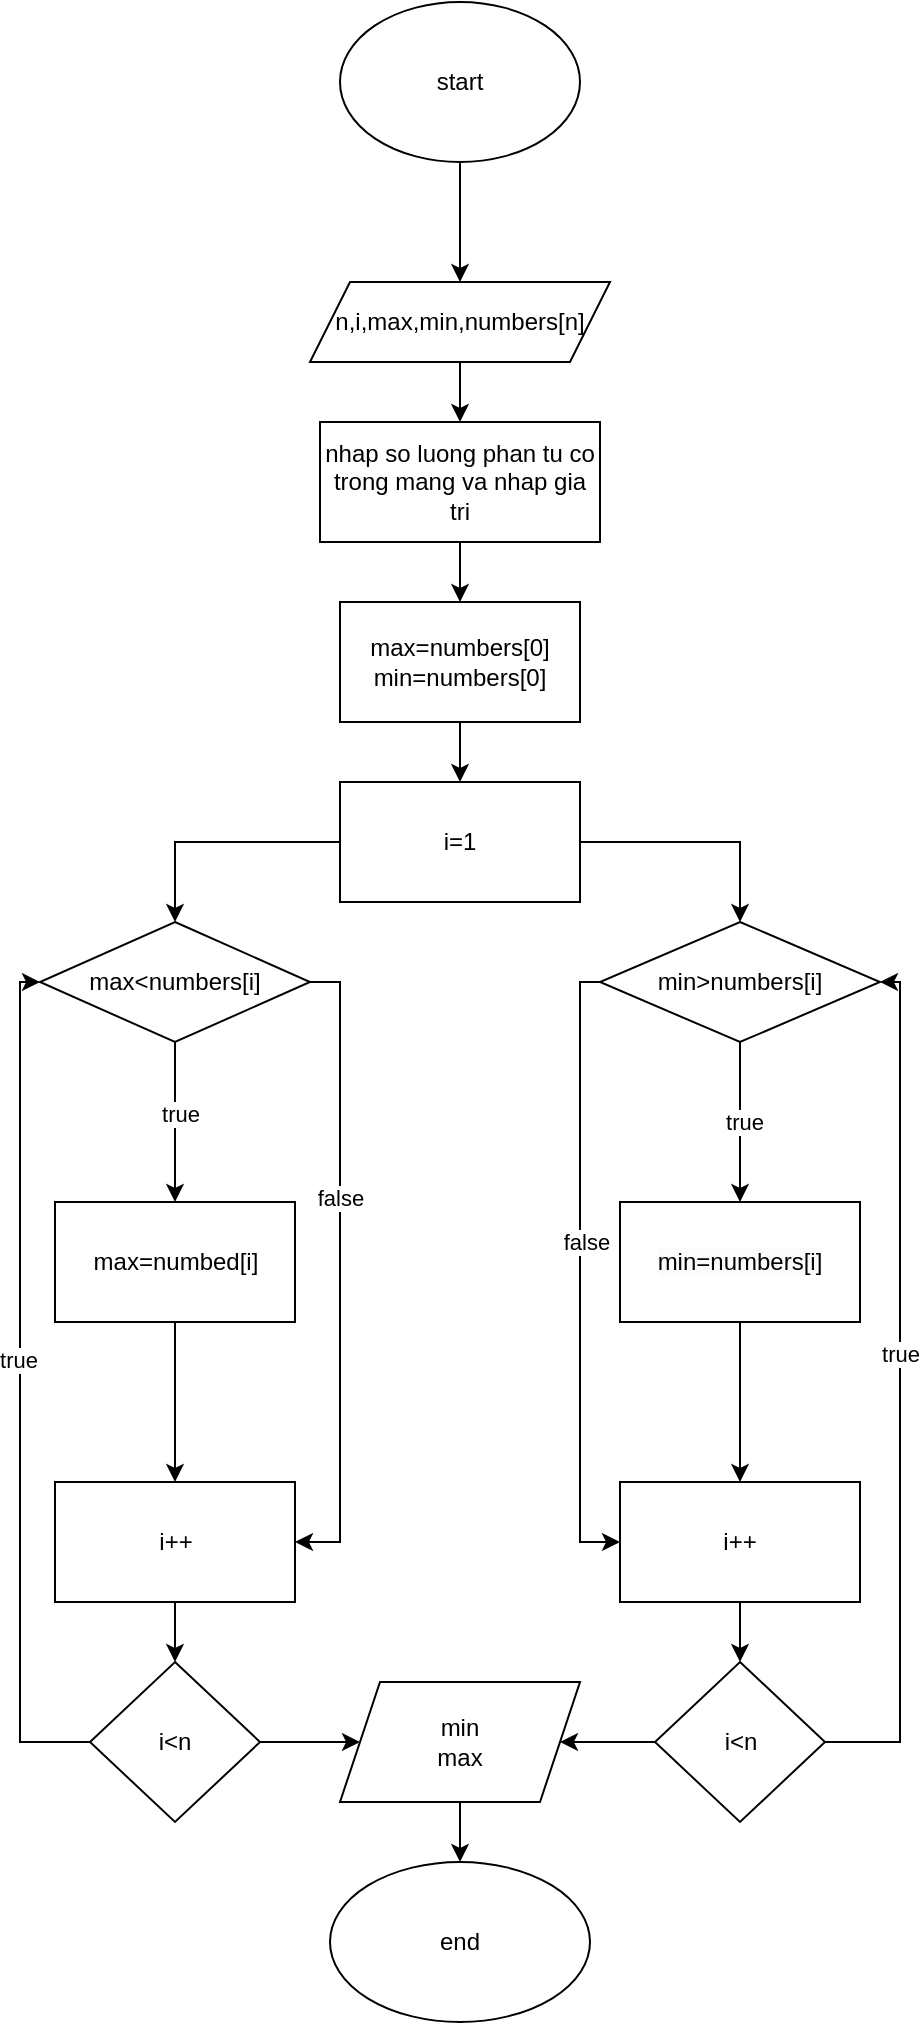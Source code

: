 <mxfile version="22.0.3" type="device" pages="5">
  <diagram name="Page-1" id="QBls4nuXTcroGN4LdgdU">
    <mxGraphModel dx="1036" dy="614" grid="1" gridSize="10" guides="1" tooltips="1" connect="1" arrows="1" fold="1" page="1" pageScale="1" pageWidth="850" pageHeight="1100" math="0" shadow="0">
      <root>
        <mxCell id="0" />
        <mxCell id="1" parent="0" />
        <mxCell id="VYTvKjLpvc9mexRWE3Gn-3" value="" style="edgeStyle=orthogonalEdgeStyle;rounded=0;orthogonalLoop=1;jettySize=auto;html=1;" parent="1" source="VYTvKjLpvc9mexRWE3Gn-1" target="VYTvKjLpvc9mexRWE3Gn-2" edge="1">
          <mxGeometry relative="1" as="geometry" />
        </mxCell>
        <mxCell id="VYTvKjLpvc9mexRWE3Gn-1" value="start" style="ellipse;whiteSpace=wrap;html=1;" parent="1" vertex="1">
          <mxGeometry x="370" y="70" width="120" height="80" as="geometry" />
        </mxCell>
        <mxCell id="VYTvKjLpvc9mexRWE3Gn-5" value="" style="edgeStyle=orthogonalEdgeStyle;rounded=0;orthogonalLoop=1;jettySize=auto;html=1;" parent="1" source="VYTvKjLpvc9mexRWE3Gn-2" target="VYTvKjLpvc9mexRWE3Gn-4" edge="1">
          <mxGeometry relative="1" as="geometry" />
        </mxCell>
        <mxCell id="VYTvKjLpvc9mexRWE3Gn-2" value="n,i,max,min,numbers[n]" style="shape=parallelogram;perimeter=parallelogramPerimeter;whiteSpace=wrap;html=1;fixedSize=1;" parent="1" vertex="1">
          <mxGeometry x="355" y="210" width="150" height="40" as="geometry" />
        </mxCell>
        <mxCell id="VYTvKjLpvc9mexRWE3Gn-7" value="" style="edgeStyle=orthogonalEdgeStyle;rounded=0;orthogonalLoop=1;jettySize=auto;html=1;" parent="1" source="VYTvKjLpvc9mexRWE3Gn-4" target="VYTvKjLpvc9mexRWE3Gn-6" edge="1">
          <mxGeometry relative="1" as="geometry" />
        </mxCell>
        <mxCell id="VYTvKjLpvc9mexRWE3Gn-4" value="nhap so luong phan tu co trong mang va nhap gia tri" style="whiteSpace=wrap;html=1;" parent="1" vertex="1">
          <mxGeometry x="360" y="280" width="140" height="60" as="geometry" />
        </mxCell>
        <mxCell id="VYTvKjLpvc9mexRWE3Gn-13" value="" style="edgeStyle=orthogonalEdgeStyle;rounded=0;orthogonalLoop=1;jettySize=auto;html=1;" parent="1" source="VYTvKjLpvc9mexRWE3Gn-6" target="VYTvKjLpvc9mexRWE3Gn-12" edge="1">
          <mxGeometry relative="1" as="geometry" />
        </mxCell>
        <mxCell id="VYTvKjLpvc9mexRWE3Gn-6" value="max=numbers[0]&lt;br&gt;min=numbers[0]" style="whiteSpace=wrap;html=1;" parent="1" vertex="1">
          <mxGeometry x="370" y="370" width="120" height="60" as="geometry" />
        </mxCell>
        <mxCell id="VYTvKjLpvc9mexRWE3Gn-15" value="" style="edgeStyle=orthogonalEdgeStyle;rounded=0;orthogonalLoop=1;jettySize=auto;html=1;" parent="1" source="VYTvKjLpvc9mexRWE3Gn-12" target="VYTvKjLpvc9mexRWE3Gn-14" edge="1">
          <mxGeometry relative="1" as="geometry" />
        </mxCell>
        <mxCell id="VYTvKjLpvc9mexRWE3Gn-17" value="" style="edgeStyle=orthogonalEdgeStyle;rounded=0;orthogonalLoop=1;jettySize=auto;html=1;" parent="1" source="VYTvKjLpvc9mexRWE3Gn-12" target="VYTvKjLpvc9mexRWE3Gn-16" edge="1">
          <mxGeometry relative="1" as="geometry" />
        </mxCell>
        <mxCell id="VYTvKjLpvc9mexRWE3Gn-12" value="i=1" style="whiteSpace=wrap;html=1;" parent="1" vertex="1">
          <mxGeometry x="370" y="460" width="120" height="60" as="geometry" />
        </mxCell>
        <mxCell id="VYTvKjLpvc9mexRWE3Gn-20" value="" style="edgeStyle=orthogonalEdgeStyle;rounded=0;orthogonalLoop=1;jettySize=auto;html=1;" parent="1" source="VYTvKjLpvc9mexRWE3Gn-14" target="VYTvKjLpvc9mexRWE3Gn-19" edge="1">
          <mxGeometry relative="1" as="geometry" />
        </mxCell>
        <mxCell id="VYTvKjLpvc9mexRWE3Gn-21" value="true" style="edgeLabel;html=1;align=center;verticalAlign=middle;resizable=0;points=[];" parent="VYTvKjLpvc9mexRWE3Gn-20" vertex="1" connectable="0">
          <mxGeometry x="-0.095" y="2" relative="1" as="geometry">
            <mxPoint as="offset" />
          </mxGeometry>
        </mxCell>
        <mxCell id="VYTvKjLpvc9mexRWE3Gn-39" style="edgeStyle=orthogonalEdgeStyle;rounded=0;orthogonalLoop=1;jettySize=auto;html=1;exitX=1;exitY=0.5;exitDx=0;exitDy=0;" parent="1" source="VYTvKjLpvc9mexRWE3Gn-14" target="VYTvKjLpvc9mexRWE3Gn-27" edge="1">
          <mxGeometry relative="1" as="geometry">
            <Array as="points">
              <mxPoint x="370" y="560" />
              <mxPoint x="370" y="840" />
            </Array>
          </mxGeometry>
        </mxCell>
        <mxCell id="VYTvKjLpvc9mexRWE3Gn-40" value="false" style="edgeLabel;html=1;align=center;verticalAlign=middle;resizable=0;points=[];" parent="VYTvKjLpvc9mexRWE3Gn-39" vertex="1" connectable="0">
          <mxGeometry x="-0.227" relative="1" as="geometry">
            <mxPoint as="offset" />
          </mxGeometry>
        </mxCell>
        <mxCell id="VYTvKjLpvc9mexRWE3Gn-14" value="max&amp;lt;numbers[i]" style="rhombus;whiteSpace=wrap;html=1;" parent="1" vertex="1">
          <mxGeometry x="220" y="530" width="135" height="60" as="geometry" />
        </mxCell>
        <mxCell id="VYTvKjLpvc9mexRWE3Gn-23" value="" style="edgeStyle=orthogonalEdgeStyle;rounded=0;orthogonalLoop=1;jettySize=auto;html=1;" parent="1" source="VYTvKjLpvc9mexRWE3Gn-16" target="VYTvKjLpvc9mexRWE3Gn-22" edge="1">
          <mxGeometry relative="1" as="geometry" />
        </mxCell>
        <mxCell id="VYTvKjLpvc9mexRWE3Gn-24" value="true" style="edgeLabel;html=1;align=center;verticalAlign=middle;resizable=0;points=[];" parent="VYTvKjLpvc9mexRWE3Gn-23" vertex="1" connectable="0">
          <mxGeometry x="0.005" y="2" relative="1" as="geometry">
            <mxPoint as="offset" />
          </mxGeometry>
        </mxCell>
        <mxCell id="VYTvKjLpvc9mexRWE3Gn-41" style="edgeStyle=orthogonalEdgeStyle;rounded=0;orthogonalLoop=1;jettySize=auto;html=1;exitX=0;exitY=0.5;exitDx=0;exitDy=0;" parent="1" source="VYTvKjLpvc9mexRWE3Gn-16" target="VYTvKjLpvc9mexRWE3Gn-25" edge="1">
          <mxGeometry relative="1" as="geometry">
            <Array as="points">
              <mxPoint x="490" y="560" />
              <mxPoint x="490" y="840" />
            </Array>
          </mxGeometry>
        </mxCell>
        <mxCell id="VYTvKjLpvc9mexRWE3Gn-42" value="false" style="edgeLabel;html=1;align=center;verticalAlign=middle;resizable=0;points=[];" parent="VYTvKjLpvc9mexRWE3Gn-41" vertex="1" connectable="0">
          <mxGeometry x="-0.098" y="3" relative="1" as="geometry">
            <mxPoint as="offset" />
          </mxGeometry>
        </mxCell>
        <mxCell id="VYTvKjLpvc9mexRWE3Gn-16" value="min&amp;gt;numbers[i]" style="rhombus;whiteSpace=wrap;html=1;" parent="1" vertex="1">
          <mxGeometry x="500" y="530" width="140" height="60" as="geometry" />
        </mxCell>
        <mxCell id="VYTvKjLpvc9mexRWE3Gn-28" value="" style="edgeStyle=orthogonalEdgeStyle;rounded=0;orthogonalLoop=1;jettySize=auto;html=1;" parent="1" source="VYTvKjLpvc9mexRWE3Gn-19" target="VYTvKjLpvc9mexRWE3Gn-27" edge="1">
          <mxGeometry relative="1" as="geometry" />
        </mxCell>
        <mxCell id="VYTvKjLpvc9mexRWE3Gn-19" value="max=numbed[i]" style="whiteSpace=wrap;html=1;" parent="1" vertex="1">
          <mxGeometry x="227.5" y="670" width="120" height="60" as="geometry" />
        </mxCell>
        <mxCell id="VYTvKjLpvc9mexRWE3Gn-26" value="" style="edgeStyle=orthogonalEdgeStyle;rounded=0;orthogonalLoop=1;jettySize=auto;html=1;" parent="1" source="VYTvKjLpvc9mexRWE3Gn-22" target="VYTvKjLpvc9mexRWE3Gn-25" edge="1">
          <mxGeometry relative="1" as="geometry" />
        </mxCell>
        <mxCell id="VYTvKjLpvc9mexRWE3Gn-22" value="&lt;span style=&quot;color: rgb(0, 0, 0); font-family: Helvetica; font-size: 12px; font-style: normal; font-variant-ligatures: normal; font-variant-caps: normal; font-weight: 400; letter-spacing: normal; orphans: 2; text-align: center; text-indent: 0px; text-transform: none; widows: 2; word-spacing: 0px; -webkit-text-stroke-width: 0px; background-color: rgb(251, 251, 251); text-decoration-thickness: initial; text-decoration-style: initial; text-decoration-color: initial; float: none; display: inline !important;&quot;&gt;min=numbers[i]&lt;/span&gt;" style="whiteSpace=wrap;html=1;" parent="1" vertex="1">
          <mxGeometry x="510" y="670" width="120" height="60" as="geometry" />
        </mxCell>
        <mxCell id="VYTvKjLpvc9mexRWE3Gn-35" style="edgeStyle=orthogonalEdgeStyle;rounded=0;orthogonalLoop=1;jettySize=auto;html=1;exitX=0.5;exitY=1;exitDx=0;exitDy=0;" parent="1" source="VYTvKjLpvc9mexRWE3Gn-25" target="VYTvKjLpvc9mexRWE3Gn-34" edge="1">
          <mxGeometry relative="1" as="geometry" />
        </mxCell>
        <mxCell id="VYTvKjLpvc9mexRWE3Gn-25" value="i++" style="whiteSpace=wrap;html=1;" parent="1" vertex="1">
          <mxGeometry x="510" y="810" width="120" height="60" as="geometry" />
        </mxCell>
        <mxCell id="VYTvKjLpvc9mexRWE3Gn-36" style="edgeStyle=orthogonalEdgeStyle;rounded=0;orthogonalLoop=1;jettySize=auto;html=1;exitX=0.5;exitY=1;exitDx=0;exitDy=0;" parent="1" source="VYTvKjLpvc9mexRWE3Gn-27" target="VYTvKjLpvc9mexRWE3Gn-30" edge="1">
          <mxGeometry relative="1" as="geometry" />
        </mxCell>
        <mxCell id="VYTvKjLpvc9mexRWE3Gn-27" value="i++" style="whiteSpace=wrap;html=1;" parent="1" vertex="1">
          <mxGeometry x="227.5" y="810" width="120" height="60" as="geometry" />
        </mxCell>
        <mxCell id="VYTvKjLpvc9mexRWE3Gn-37" style="edgeStyle=orthogonalEdgeStyle;rounded=0;orthogonalLoop=1;jettySize=auto;html=1;exitX=0;exitY=0.5;exitDx=0;exitDy=0;" parent="1" source="VYTvKjLpvc9mexRWE3Gn-30" target="VYTvKjLpvc9mexRWE3Gn-14" edge="1">
          <mxGeometry relative="1" as="geometry">
            <Array as="points">
              <mxPoint x="210" y="940" />
              <mxPoint x="210" y="560" />
            </Array>
          </mxGeometry>
        </mxCell>
        <mxCell id="VYTvKjLpvc9mexRWE3Gn-44" value="true" style="edgeLabel;html=1;align=center;verticalAlign=middle;resizable=0;points=[];" parent="VYTvKjLpvc9mexRWE3Gn-37" vertex="1" connectable="0">
          <mxGeometry x="0.067" y="1" relative="1" as="geometry">
            <mxPoint as="offset" />
          </mxGeometry>
        </mxCell>
        <mxCell id="VYTvKjLpvc9mexRWE3Gn-47" style="edgeStyle=orthogonalEdgeStyle;rounded=0;orthogonalLoop=1;jettySize=auto;html=1;exitX=1;exitY=0.5;exitDx=0;exitDy=0;" parent="1" source="VYTvKjLpvc9mexRWE3Gn-30" target="VYTvKjLpvc9mexRWE3Gn-45" edge="1">
          <mxGeometry relative="1" as="geometry" />
        </mxCell>
        <mxCell id="VYTvKjLpvc9mexRWE3Gn-30" value="i&amp;lt;n" style="rhombus;whiteSpace=wrap;html=1;" parent="1" vertex="1">
          <mxGeometry x="245" y="900" width="85" height="80" as="geometry" />
        </mxCell>
        <mxCell id="VYTvKjLpvc9mexRWE3Gn-38" style="edgeStyle=orthogonalEdgeStyle;rounded=0;orthogonalLoop=1;jettySize=auto;html=1;exitX=1;exitY=0.5;exitDx=0;exitDy=0;" parent="1" source="VYTvKjLpvc9mexRWE3Gn-34" target="VYTvKjLpvc9mexRWE3Gn-16" edge="1">
          <mxGeometry relative="1" as="geometry">
            <Array as="points">
              <mxPoint x="650" y="940" />
              <mxPoint x="650" y="560" />
            </Array>
          </mxGeometry>
        </mxCell>
        <mxCell id="VYTvKjLpvc9mexRWE3Gn-43" value="true" style="edgeLabel;html=1;align=center;verticalAlign=middle;resizable=0;points=[];" parent="VYTvKjLpvc9mexRWE3Gn-38" vertex="1" connectable="0">
          <mxGeometry x="0.082" relative="1" as="geometry">
            <mxPoint as="offset" />
          </mxGeometry>
        </mxCell>
        <mxCell id="VYTvKjLpvc9mexRWE3Gn-46" style="edgeStyle=orthogonalEdgeStyle;rounded=0;orthogonalLoop=1;jettySize=auto;html=1;exitX=0;exitY=0.5;exitDx=0;exitDy=0;" parent="1" source="VYTvKjLpvc9mexRWE3Gn-34" target="VYTvKjLpvc9mexRWE3Gn-45" edge="1">
          <mxGeometry relative="1" as="geometry" />
        </mxCell>
        <mxCell id="VYTvKjLpvc9mexRWE3Gn-34" value="i&amp;lt;n" style="rhombus;whiteSpace=wrap;html=1;" parent="1" vertex="1">
          <mxGeometry x="527.5" y="900" width="85" height="80" as="geometry" />
        </mxCell>
        <mxCell id="VYTvKjLpvc9mexRWE3Gn-49" value="" style="edgeStyle=orthogonalEdgeStyle;rounded=0;orthogonalLoop=1;jettySize=auto;html=1;" parent="1" source="VYTvKjLpvc9mexRWE3Gn-45" target="VYTvKjLpvc9mexRWE3Gn-48" edge="1">
          <mxGeometry relative="1" as="geometry" />
        </mxCell>
        <mxCell id="VYTvKjLpvc9mexRWE3Gn-45" value="min&lt;br&gt;max" style="shape=parallelogram;perimeter=parallelogramPerimeter;whiteSpace=wrap;html=1;fixedSize=1;" parent="1" vertex="1">
          <mxGeometry x="370" y="910" width="120" height="60" as="geometry" />
        </mxCell>
        <mxCell id="VYTvKjLpvc9mexRWE3Gn-48" value="end" style="ellipse;whiteSpace=wrap;html=1;" parent="1" vertex="1">
          <mxGeometry x="365" y="1000" width="130" height="80" as="geometry" />
        </mxCell>
      </root>
    </mxGraphModel>
  </diagram>
  <diagram id="Wi-GEvJYqSvn6JXf-_tQ" name="Page-2">
    <mxGraphModel dx="1050" dy="629" grid="1" gridSize="10" guides="1" tooltips="1" connect="1" arrows="1" fold="1" page="1" pageScale="1" pageWidth="850" pageHeight="1100" math="0" shadow="0">
      <root>
        <mxCell id="0" />
        <mxCell id="1" parent="0" />
        <mxCell id="eD_aYgl7-XiFJ6xaqeSo-3" value="" style="edgeStyle=orthogonalEdgeStyle;rounded=0;orthogonalLoop=1;jettySize=auto;html=1;" edge="1" parent="1" source="eD_aYgl7-XiFJ6xaqeSo-1" target="eD_aYgl7-XiFJ6xaqeSo-2">
          <mxGeometry relative="1" as="geometry" />
        </mxCell>
        <mxCell id="eD_aYgl7-XiFJ6xaqeSo-1" value="start" style="ellipse;whiteSpace=wrap;html=1;" vertex="1" parent="1">
          <mxGeometry x="365" y="20" width="120" height="60" as="geometry" />
        </mxCell>
        <mxCell id="eD_aYgl7-XiFJ6xaqeSo-5" value="" style="edgeStyle=orthogonalEdgeStyle;rounded=0;orthogonalLoop=1;jettySize=auto;html=1;" edge="1" parent="1" source="eD_aYgl7-XiFJ6xaqeSo-2" target="eD_aYgl7-XiFJ6xaqeSo-4">
          <mxGeometry relative="1" as="geometry" />
        </mxCell>
        <mxCell id="eD_aYgl7-XiFJ6xaqeSo-2" value="n,m,i,j,sum=0" style="shape=parallelogram;perimeter=parallelogramPerimeter;whiteSpace=wrap;html=1;fixedSize=1;" vertex="1" parent="1">
          <mxGeometry x="365" y="120" width="120" height="60" as="geometry" />
        </mxCell>
        <mxCell id="eD_aYgl7-XiFJ6xaqeSo-7" value="" style="edgeStyle=orthogonalEdgeStyle;rounded=0;orthogonalLoop=1;jettySize=auto;html=1;" edge="1" parent="1" source="eD_aYgl7-XiFJ6xaqeSo-4" target="eD_aYgl7-XiFJ6xaqeSo-6">
          <mxGeometry relative="1" as="geometry" />
        </mxCell>
        <mxCell id="eD_aYgl7-XiFJ6xaqeSo-4" value="nhap so hang so cot&lt;br&gt;va gia tri cac phan tu cua mang" style="whiteSpace=wrap;html=1;" vertex="1" parent="1">
          <mxGeometry x="365" y="220" width="120" height="60" as="geometry" />
        </mxCell>
        <mxCell id="eD_aYgl7-XiFJ6xaqeSo-9" value="" style="edgeStyle=orthogonalEdgeStyle;rounded=0;orthogonalLoop=1;jettySize=auto;html=1;" edge="1" parent="1" source="eD_aYgl7-XiFJ6xaqeSo-6" target="eD_aYgl7-XiFJ6xaqeSo-8">
          <mxGeometry relative="1" as="geometry" />
        </mxCell>
        <mxCell id="eD_aYgl7-XiFJ6xaqeSo-6" value="i=0&lt;br&gt;j=0" style="whiteSpace=wrap;html=1;" vertex="1" parent="1">
          <mxGeometry x="365" y="320" width="120" height="60" as="geometry" />
        </mxCell>
        <mxCell id="eD_aYgl7-XiFJ6xaqeSo-11" value="" style="edgeStyle=orthogonalEdgeStyle;rounded=0;orthogonalLoop=1;jettySize=auto;html=1;" edge="1" parent="1" source="eD_aYgl7-XiFJ6xaqeSo-8" target="eD_aYgl7-XiFJ6xaqeSo-10">
          <mxGeometry relative="1" as="geometry" />
        </mxCell>
        <mxCell id="eD_aYgl7-XiFJ6xaqeSo-21" style="edgeStyle=orthogonalEdgeStyle;rounded=0;orthogonalLoop=1;jettySize=auto;html=1;exitX=1;exitY=0.5;exitDx=0;exitDy=0;" edge="1" parent="1" source="eD_aYgl7-XiFJ6xaqeSo-8" target="eD_aYgl7-XiFJ6xaqeSo-16">
          <mxGeometry relative="1" as="geometry">
            <Array as="points">
              <mxPoint x="500" y="435" />
              <mxPoint x="500" y="700" />
            </Array>
          </mxGeometry>
        </mxCell>
        <mxCell id="eD_aYgl7-XiFJ6xaqeSo-22" value="false" style="edgeLabel;html=1;align=center;verticalAlign=middle;resizable=0;points=[];" vertex="1" connectable="0" parent="eD_aYgl7-XiFJ6xaqeSo-21">
          <mxGeometry x="-0.038" relative="1" as="geometry">
            <mxPoint as="offset" />
          </mxGeometry>
        </mxCell>
        <mxCell id="eD_aYgl7-XiFJ6xaqeSo-8" value="numbers[i][j]%2==0" style="rhombus;whiteSpace=wrap;html=1;" vertex="1" parent="1">
          <mxGeometry x="358" y="410" width="135" height="50" as="geometry" />
        </mxCell>
        <mxCell id="eD_aYgl7-XiFJ6xaqeSo-13" value="" style="edgeStyle=orthogonalEdgeStyle;rounded=0;orthogonalLoop=1;jettySize=auto;html=1;" edge="1" parent="1" source="eD_aYgl7-XiFJ6xaqeSo-10" target="eD_aYgl7-XiFJ6xaqeSo-12">
          <mxGeometry relative="1" as="geometry" />
        </mxCell>
        <mxCell id="eD_aYgl7-XiFJ6xaqeSo-10" value="in ra man hinh numbers[i][j]" style="whiteSpace=wrap;html=1;" vertex="1" parent="1">
          <mxGeometry x="365.5" y="490" width="120" height="60" as="geometry" />
        </mxCell>
        <mxCell id="eD_aYgl7-XiFJ6xaqeSo-17" style="edgeStyle=orthogonalEdgeStyle;rounded=0;orthogonalLoop=1;jettySize=auto;html=1;exitX=0.5;exitY=1;exitDx=0;exitDy=0;" edge="1" parent="1" source="eD_aYgl7-XiFJ6xaqeSo-12" target="eD_aYgl7-XiFJ6xaqeSo-16">
          <mxGeometry relative="1" as="geometry" />
        </mxCell>
        <mxCell id="eD_aYgl7-XiFJ6xaqeSo-12" value="sum+=numbers[i][j]" style="whiteSpace=wrap;html=1;" vertex="1" parent="1">
          <mxGeometry x="365" y="580" width="120" height="60" as="geometry" />
        </mxCell>
        <mxCell id="eD_aYgl7-XiFJ6xaqeSo-19" style="edgeStyle=orthogonalEdgeStyle;rounded=0;orthogonalLoop=1;jettySize=auto;html=1;exitX=0;exitY=0.5;exitDx=0;exitDy=0;" edge="1" parent="1" source="eD_aYgl7-XiFJ6xaqeSo-14" target="eD_aYgl7-XiFJ6xaqeSo-8">
          <mxGeometry relative="1" as="geometry">
            <Array as="points">
              <mxPoint x="350" y="780" />
              <mxPoint x="350" y="435" />
            </Array>
          </mxGeometry>
        </mxCell>
        <mxCell id="eD_aYgl7-XiFJ6xaqeSo-20" value="true" style="edgeLabel;html=1;align=center;verticalAlign=middle;resizable=0;points=[];" vertex="1" connectable="0" parent="eD_aYgl7-XiFJ6xaqeSo-19">
          <mxGeometry x="0.188" y="4" relative="1" as="geometry">
            <mxPoint as="offset" />
          </mxGeometry>
        </mxCell>
        <mxCell id="eD_aYgl7-XiFJ6xaqeSo-24" value="" style="edgeStyle=orthogonalEdgeStyle;rounded=0;orthogonalLoop=1;jettySize=auto;html=1;" edge="1" parent="1" source="eD_aYgl7-XiFJ6xaqeSo-14" target="eD_aYgl7-XiFJ6xaqeSo-23">
          <mxGeometry relative="1" as="geometry" />
        </mxCell>
        <mxCell id="eD_aYgl7-XiFJ6xaqeSo-25" value="false" style="edgeLabel;html=1;align=center;verticalAlign=middle;resizable=0;points=[];" vertex="1" connectable="0" parent="eD_aYgl7-XiFJ6xaqeSo-24">
          <mxGeometry x="-0.02" relative="1" as="geometry">
            <mxPoint as="offset" />
          </mxGeometry>
        </mxCell>
        <mxCell id="eD_aYgl7-XiFJ6xaqeSo-14" value="j&amp;lt;m" style="rhombus;whiteSpace=wrap;html=1;" vertex="1" parent="1">
          <mxGeometry x="385" y="750" width="80" height="60" as="geometry" />
        </mxCell>
        <mxCell id="eD_aYgl7-XiFJ6xaqeSo-18" style="edgeStyle=orthogonalEdgeStyle;rounded=0;orthogonalLoop=1;jettySize=auto;html=1;exitX=0.5;exitY=1;exitDx=0;exitDy=0;" edge="1" parent="1" source="eD_aYgl7-XiFJ6xaqeSo-16" target="eD_aYgl7-XiFJ6xaqeSo-14">
          <mxGeometry relative="1" as="geometry" />
        </mxCell>
        <mxCell id="eD_aYgl7-XiFJ6xaqeSo-16" value="j++" style="rounded=0;whiteSpace=wrap;html=1;" vertex="1" parent="1">
          <mxGeometry x="365" y="670" width="120" height="60" as="geometry" />
        </mxCell>
        <mxCell id="eD_aYgl7-XiFJ6xaqeSo-27" value="" style="edgeStyle=orthogonalEdgeStyle;rounded=0;orthogonalLoop=1;jettySize=auto;html=1;" edge="1" parent="1" source="eD_aYgl7-XiFJ6xaqeSo-23" target="eD_aYgl7-XiFJ6xaqeSo-26">
          <mxGeometry relative="1" as="geometry" />
        </mxCell>
        <mxCell id="eD_aYgl7-XiFJ6xaqeSo-23" value="i++&lt;br&gt;j=0" style="whiteSpace=wrap;html=1;" vertex="1" parent="1">
          <mxGeometry x="365" y="850" width="120" height="60" as="geometry" />
        </mxCell>
        <mxCell id="eD_aYgl7-XiFJ6xaqeSo-28" style="edgeStyle=orthogonalEdgeStyle;rounded=0;orthogonalLoop=1;jettySize=auto;html=1;exitX=0;exitY=0.5;exitDx=0;exitDy=0;" edge="1" parent="1" source="eD_aYgl7-XiFJ6xaqeSo-26" target="eD_aYgl7-XiFJ6xaqeSo-8">
          <mxGeometry relative="1" as="geometry">
            <Array as="points">
              <mxPoint x="320" y="980" />
              <mxPoint x="320" y="435" />
            </Array>
          </mxGeometry>
        </mxCell>
        <mxCell id="eD_aYgl7-XiFJ6xaqeSo-29" value="true" style="edgeLabel;html=1;align=center;verticalAlign=middle;resizable=0;points=[];" vertex="1" connectable="0" parent="eD_aYgl7-XiFJ6xaqeSo-28">
          <mxGeometry x="0.004" y="1" relative="1" as="geometry">
            <mxPoint as="offset" />
          </mxGeometry>
        </mxCell>
        <mxCell id="eD_aYgl7-XiFJ6xaqeSo-31" value="" style="edgeStyle=orthogonalEdgeStyle;rounded=0;orthogonalLoop=1;jettySize=auto;html=1;" edge="1" parent="1" source="eD_aYgl7-XiFJ6xaqeSo-26" target="eD_aYgl7-XiFJ6xaqeSo-33">
          <mxGeometry relative="1" as="geometry">
            <mxPoint x="525" y="980" as="targetPoint" />
          </mxGeometry>
        </mxCell>
        <mxCell id="eD_aYgl7-XiFJ6xaqeSo-32" value="false" style="edgeLabel;html=1;align=center;verticalAlign=middle;resizable=0;points=[];" vertex="1" connectable="0" parent="eD_aYgl7-XiFJ6xaqeSo-31">
          <mxGeometry x="-0.353" relative="1" as="geometry">
            <mxPoint as="offset" />
          </mxGeometry>
        </mxCell>
        <mxCell id="eD_aYgl7-XiFJ6xaqeSo-26" value="i&amp;lt;n" style="rhombus;whiteSpace=wrap;html=1;" vertex="1" parent="1">
          <mxGeometry x="385" y="950" width="80" height="60" as="geometry" />
        </mxCell>
        <mxCell id="eD_aYgl7-XiFJ6xaqeSo-35" value="" style="edgeStyle=orthogonalEdgeStyle;rounded=0;orthogonalLoop=1;jettySize=auto;html=1;" edge="1" parent="1" source="eD_aYgl7-XiFJ6xaqeSo-33" target="eD_aYgl7-XiFJ6xaqeSo-34">
          <mxGeometry relative="1" as="geometry" />
        </mxCell>
        <mxCell id="eD_aYgl7-XiFJ6xaqeSo-33" value="sum" style="shape=parallelogram;perimeter=parallelogramPerimeter;whiteSpace=wrap;html=1;fixedSize=1;" vertex="1" parent="1">
          <mxGeometry x="540" y="950" width="120" height="60" as="geometry" />
        </mxCell>
        <mxCell id="eD_aYgl7-XiFJ6xaqeSo-34" value="end" style="ellipse;whiteSpace=wrap;html=1;" vertex="1" parent="1">
          <mxGeometry x="730" y="945" width="110" height="70" as="geometry" />
        </mxCell>
      </root>
    </mxGraphModel>
  </diagram>
  <diagram id="cVtmnc8hSsYGONe2sbIb" name="Page-3">
    <mxGraphModel dx="1050" dy="629" grid="1" gridSize="10" guides="1" tooltips="1" connect="1" arrows="1" fold="1" page="1" pageScale="1" pageWidth="850" pageHeight="1100" math="0" shadow="0">
      <root>
        <mxCell id="0" />
        <mxCell id="1" parent="0" />
        <mxCell id="x7Pt24q9g2Ui95YCJDhI-3" value="" style="edgeStyle=orthogonalEdgeStyle;rounded=0;orthogonalLoop=1;jettySize=auto;html=1;" edge="1" parent="1" source="x7Pt24q9g2Ui95YCJDhI-1" target="x7Pt24q9g2Ui95YCJDhI-2">
          <mxGeometry relative="1" as="geometry" />
        </mxCell>
        <mxCell id="x7Pt24q9g2Ui95YCJDhI-1" value="end" style="ellipse;whiteSpace=wrap;html=1;" vertex="1" parent="1">
          <mxGeometry x="365" y="40" width="120" height="60" as="geometry" />
        </mxCell>
        <mxCell id="x7Pt24q9g2Ui95YCJDhI-5" value="" style="edgeStyle=orthogonalEdgeStyle;rounded=0;orthogonalLoop=1;jettySize=auto;html=1;" edge="1" parent="1" source="x7Pt24q9g2Ui95YCJDhI-2" target="x7Pt24q9g2Ui95YCJDhI-4">
          <mxGeometry relative="1" as="geometry" />
        </mxCell>
        <mxCell id="x7Pt24q9g2Ui95YCJDhI-2" value="findNumber,n,i,sum=0&lt;br&gt;numbers[n]" style="shape=parallelogram;perimeter=parallelogramPerimeter;whiteSpace=wrap;html=1;fixedSize=1;" vertex="1" parent="1">
          <mxGeometry x="353" y="130" width="145" height="60" as="geometry" />
        </mxCell>
        <mxCell id="x7Pt24q9g2Ui95YCJDhI-7" value="" style="edgeStyle=orthogonalEdgeStyle;rounded=0;orthogonalLoop=1;jettySize=auto;html=1;" edge="1" parent="1" source="x7Pt24q9g2Ui95YCJDhI-4" target="x7Pt24q9g2Ui95YCJDhI-6">
          <mxGeometry relative="1" as="geometry" />
        </mxCell>
        <mxCell id="x7Pt24q9g2Ui95YCJDhI-4" value="nhap so luong phan tu co trong mang&lt;br&gt;va gia tri cac phan tu" style="whiteSpace=wrap;html=1;" vertex="1" parent="1">
          <mxGeometry x="365" y="230" width="120" height="60" as="geometry" />
        </mxCell>
        <mxCell id="x7Pt24q9g2Ui95YCJDhI-9" value="" style="edgeStyle=orthogonalEdgeStyle;rounded=0;orthogonalLoop=1;jettySize=auto;html=1;" edge="1" parent="1" source="x7Pt24q9g2Ui95YCJDhI-6" target="x7Pt24q9g2Ui95YCJDhI-8">
          <mxGeometry relative="1" as="geometry" />
        </mxCell>
        <mxCell id="x7Pt24q9g2Ui95YCJDhI-6" value="nhap vao so can tim&lt;br&gt;findNumber=..." style="whiteSpace=wrap;html=1;" vertex="1" parent="1">
          <mxGeometry x="365" y="330" width="120" height="60" as="geometry" />
        </mxCell>
        <mxCell id="x7Pt24q9g2Ui95YCJDhI-11" value="" style="edgeStyle=orthogonalEdgeStyle;rounded=0;orthogonalLoop=1;jettySize=auto;html=1;" edge="1" parent="1" source="x7Pt24q9g2Ui95YCJDhI-8" target="x7Pt24q9g2Ui95YCJDhI-10">
          <mxGeometry relative="1" as="geometry" />
        </mxCell>
        <mxCell id="x7Pt24q9g2Ui95YCJDhI-8" value="i=0" style="whiteSpace=wrap;html=1;" vertex="1" parent="1">
          <mxGeometry x="365.5" y="420" width="120" height="60" as="geometry" />
        </mxCell>
        <mxCell id="x7Pt24q9g2Ui95YCJDhI-13" value="" style="edgeStyle=orthogonalEdgeStyle;rounded=0;orthogonalLoop=1;jettySize=auto;html=1;" edge="1" parent="1" source="x7Pt24q9g2Ui95YCJDhI-10" target="x7Pt24q9g2Ui95YCJDhI-12">
          <mxGeometry relative="1" as="geometry" />
        </mxCell>
        <mxCell id="x7Pt24q9g2Ui95YCJDhI-23" value="true" style="edgeLabel;html=1;align=center;verticalAlign=middle;resizable=0;points=[];" vertex="1" connectable="0" parent="x7Pt24q9g2Ui95YCJDhI-13">
          <mxGeometry x="-0.536" y="1" relative="1" as="geometry">
            <mxPoint as="offset" />
          </mxGeometry>
        </mxCell>
        <mxCell id="x7Pt24q9g2Ui95YCJDhI-21" style="edgeStyle=orthogonalEdgeStyle;rounded=0;orthogonalLoop=1;jettySize=auto;html=1;exitX=1;exitY=0.5;exitDx=0;exitDy=0;" edge="1" parent="1" source="x7Pt24q9g2Ui95YCJDhI-10" target="x7Pt24q9g2Ui95YCJDhI-16">
          <mxGeometry relative="1" as="geometry">
            <Array as="points">
              <mxPoint x="526" y="540" />
              <mxPoint x="526" y="810" />
            </Array>
          </mxGeometry>
        </mxCell>
        <mxCell id="x7Pt24q9g2Ui95YCJDhI-24" value="false" style="edgeLabel;html=1;align=center;verticalAlign=middle;resizable=0;points=[];" vertex="1" connectable="0" parent="x7Pt24q9g2Ui95YCJDhI-21">
          <mxGeometry x="-0.085" y="3" relative="1" as="geometry">
            <mxPoint as="offset" />
          </mxGeometry>
        </mxCell>
        <mxCell id="x7Pt24q9g2Ui95YCJDhI-10" value="numbers[i]==findNumber" style="rhombus;whiteSpace=wrap;html=1;" vertex="1" parent="1">
          <mxGeometry x="344.63" y="510" width="161.75" height="60" as="geometry" />
        </mxCell>
        <mxCell id="x7Pt24q9g2Ui95YCJDhI-15" value="" style="edgeStyle=orthogonalEdgeStyle;rounded=0;orthogonalLoop=1;jettySize=auto;html=1;" edge="1" parent="1" source="x7Pt24q9g2Ui95YCJDhI-12" target="x7Pt24q9g2Ui95YCJDhI-14">
          <mxGeometry relative="1" as="geometry" />
        </mxCell>
        <mxCell id="x7Pt24q9g2Ui95YCJDhI-12" value="in ra man hinh vi tri numbers[i]" style="whiteSpace=wrap;html=1;" vertex="1" parent="1">
          <mxGeometry x="365.505" y="600" width="120" height="60" as="geometry" />
        </mxCell>
        <mxCell id="x7Pt24q9g2Ui95YCJDhI-17" value="" style="edgeStyle=orthogonalEdgeStyle;rounded=0;orthogonalLoop=1;jettySize=auto;html=1;" edge="1" parent="1" source="x7Pt24q9g2Ui95YCJDhI-14" target="x7Pt24q9g2Ui95YCJDhI-16">
          <mxGeometry relative="1" as="geometry" />
        </mxCell>
        <mxCell id="x7Pt24q9g2Ui95YCJDhI-14" value="sum +=numberd[i]" style="whiteSpace=wrap;html=1;" vertex="1" parent="1">
          <mxGeometry x="365.505" y="690" width="120" height="60" as="geometry" />
        </mxCell>
        <mxCell id="x7Pt24q9g2Ui95YCJDhI-19" value="" style="edgeStyle=orthogonalEdgeStyle;rounded=0;orthogonalLoop=1;jettySize=auto;html=1;" edge="1" parent="1" source="x7Pt24q9g2Ui95YCJDhI-16" target="x7Pt24q9g2Ui95YCJDhI-18">
          <mxGeometry relative="1" as="geometry" />
        </mxCell>
        <mxCell id="x7Pt24q9g2Ui95YCJDhI-16" value="i++" style="whiteSpace=wrap;html=1;" vertex="1" parent="1">
          <mxGeometry x="364.995" y="780" width="120" height="60" as="geometry" />
        </mxCell>
        <mxCell id="x7Pt24q9g2Ui95YCJDhI-20" style="edgeStyle=orthogonalEdgeStyle;rounded=0;orthogonalLoop=1;jettySize=auto;html=1;exitX=0;exitY=0.5;exitDx=0;exitDy=0;" edge="1" parent="1" source="x7Pt24q9g2Ui95YCJDhI-18" target="x7Pt24q9g2Ui95YCJDhI-10">
          <mxGeometry relative="1" as="geometry">
            <Array as="points">
              <mxPoint x="320" y="905" />
              <mxPoint x="320" y="540" />
            </Array>
          </mxGeometry>
        </mxCell>
        <mxCell id="x7Pt24q9g2Ui95YCJDhI-22" value="true" style="edgeLabel;html=1;align=center;verticalAlign=middle;resizable=0;points=[];" vertex="1" connectable="0" parent="x7Pt24q9g2Ui95YCJDhI-20">
          <mxGeometry x="0.172" y="-2" relative="1" as="geometry">
            <mxPoint as="offset" />
          </mxGeometry>
        </mxCell>
        <mxCell id="x7Pt24q9g2Ui95YCJDhI-26" value="" style="edgeStyle=orthogonalEdgeStyle;rounded=0;orthogonalLoop=1;jettySize=auto;html=1;" edge="1" parent="1" source="x7Pt24q9g2Ui95YCJDhI-18" target="x7Pt24q9g2Ui95YCJDhI-27">
          <mxGeometry relative="1" as="geometry">
            <mxPoint x="520" y="905" as="targetPoint" />
          </mxGeometry>
        </mxCell>
        <mxCell id="x7Pt24q9g2Ui95YCJDhI-18" value="i&amp;lt;n" style="rhombus;whiteSpace=wrap;html=1;" vertex="1" parent="1">
          <mxGeometry x="385" y="870" width="80" height="70" as="geometry" />
        </mxCell>
        <mxCell id="x7Pt24q9g2Ui95YCJDhI-29" value="" style="edgeStyle=orthogonalEdgeStyle;rounded=0;orthogonalLoop=1;jettySize=auto;html=1;" edge="1" parent="1" source="x7Pt24q9g2Ui95YCJDhI-27" target="x7Pt24q9g2Ui95YCJDhI-28">
          <mxGeometry relative="1" as="geometry" />
        </mxCell>
        <mxCell id="x7Pt24q9g2Ui95YCJDhI-27" value="sum" style="shape=parallelogram;perimeter=parallelogramPerimeter;whiteSpace=wrap;html=1;fixedSize=1;" vertex="1" parent="1">
          <mxGeometry x="560" y="875" width="120" height="60" as="geometry" />
        </mxCell>
        <mxCell id="x7Pt24q9g2Ui95YCJDhI-28" value="end" style="ellipse;whiteSpace=wrap;html=1;" vertex="1" parent="1">
          <mxGeometry x="710" y="865" width="130" height="80" as="geometry" />
        </mxCell>
      </root>
    </mxGraphModel>
  </diagram>
  <diagram id="llPLUhvBmXxYHj0ijUL4" name="Page-4">
    <mxGraphModel dx="2100" dy="1258" grid="1" gridSize="10" guides="1" tooltips="1" connect="1" arrows="1" fold="1" page="1" pageScale="1" pageWidth="850" pageHeight="1100" math="0" shadow="0">
      <root>
        <mxCell id="0" />
        <mxCell id="1" parent="0" />
        <mxCell id="EyvinrI9zty4FODgNNqc-3" value="" style="edgeStyle=orthogonalEdgeStyle;rounded=0;orthogonalLoop=1;jettySize=auto;html=1;" parent="1" source="EyvinrI9zty4FODgNNqc-1" target="EyvinrI9zty4FODgNNqc-2" edge="1">
          <mxGeometry relative="1" as="geometry" />
        </mxCell>
        <mxCell id="EyvinrI9zty4FODgNNqc-1" value="start" style="ellipse;whiteSpace=wrap;html=1;" parent="1" vertex="1">
          <mxGeometry x="360" y="40" width="120" height="80" as="geometry" />
        </mxCell>
        <mxCell id="EyvinrI9zty4FODgNNqc-5" value="" style="edgeStyle=orthogonalEdgeStyle;rounded=0;orthogonalLoop=1;jettySize=auto;html=1;" parent="1" source="EyvinrI9zty4FODgNNqc-2" target="EyvinrI9zty4FODgNNqc-4" edge="1">
          <mxGeometry relative="1" as="geometry" />
        </mxCell>
        <mxCell id="EyvinrI9zty4FODgNNqc-2" value="n,i,addIndex,addValue&lt;br&gt;oldNumbers[n]&lt;br&gt;newNumbers[n+1]" style="shape=parallelogram;perimeter=parallelogramPerimeter;whiteSpace=wrap;html=1;fixedSize=1;" parent="1" vertex="1">
          <mxGeometry x="340" y="160" width="160" height="60" as="geometry" />
        </mxCell>
        <mxCell id="EyvinrI9zty4FODgNNqc-7" value="" style="edgeStyle=orthogonalEdgeStyle;rounded=0;orthogonalLoop=1;jettySize=auto;html=1;" parent="1" source="EyvinrI9zty4FODgNNqc-4" target="EyvinrI9zty4FODgNNqc-6" edge="1">
          <mxGeometry relative="1" as="geometry" />
        </mxCell>
        <mxCell id="EyvinrI9zty4FODgNNqc-4" value="nhap so luong phan tu cua mang oldNumbers[n],newNumbers[n+1]" style="whiteSpace=wrap;html=1;" parent="1" vertex="1">
          <mxGeometry x="330" y="250" width="180" height="60" as="geometry" />
        </mxCell>
        <mxCell id="EyvinrI9zty4FODgNNqc-9" value="" style="edgeStyle=orthogonalEdgeStyle;rounded=0;orthogonalLoop=1;jettySize=auto;html=1;" parent="1" source="EyvinrI9zty4FODgNNqc-6" target="EyvinrI9zty4FODgNNqc-8" edge="1">
          <mxGeometry relative="1" as="geometry" />
        </mxCell>
        <mxCell id="EyvinrI9zty4FODgNNqc-6" value="nhap vi tri(addIndex) va chu so(addValue) ma ban muon chen" style="whiteSpace=wrap;html=1;" parent="1" vertex="1">
          <mxGeometry x="337.5" y="340" width="165" height="60" as="geometry" />
        </mxCell>
        <mxCell id="w6IRbaG8nuMVJ-DjH5Kt-1" style="edgeStyle=orthogonalEdgeStyle;rounded=0;orthogonalLoop=1;jettySize=auto;html=1;exitX=0.5;exitY=1;exitDx=0;exitDy=0;" edge="1" parent="1" source="EyvinrI9zty4FODgNNqc-8" target="EyvinrI9zty4FODgNNqc-10">
          <mxGeometry relative="1" as="geometry" />
        </mxCell>
        <mxCell id="EyvinrI9zty4FODgNNqc-8" value="i=0" style="whiteSpace=wrap;html=1;" parent="1" vertex="1">
          <mxGeometry x="360" y="430" width="120" height="60" as="geometry" />
        </mxCell>
        <mxCell id="w6IRbaG8nuMVJ-DjH5Kt-3" value="" style="edgeStyle=orthogonalEdgeStyle;rounded=0;orthogonalLoop=1;jettySize=auto;html=1;" edge="1" parent="1" source="EyvinrI9zty4FODgNNqc-10" target="w6IRbaG8nuMVJ-DjH5Kt-2">
          <mxGeometry relative="1" as="geometry" />
        </mxCell>
        <mxCell id="EyvinrI9zty4FODgNNqc-10" value="newNumbers[i]=oldNumbers[i]" style="rounded=0;whiteSpace=wrap;html=1;" parent="1" vertex="1">
          <mxGeometry x="329" y="520" width="182" height="60" as="geometry" />
        </mxCell>
        <mxCell id="w6IRbaG8nuMVJ-DjH5Kt-5" value="" style="edgeStyle=orthogonalEdgeStyle;rounded=0;orthogonalLoop=1;jettySize=auto;html=1;" edge="1" parent="1" source="w6IRbaG8nuMVJ-DjH5Kt-2" target="w6IRbaG8nuMVJ-DjH5Kt-4">
          <mxGeometry relative="1" as="geometry" />
        </mxCell>
        <mxCell id="w6IRbaG8nuMVJ-DjH5Kt-2" value="i++" style="whiteSpace=wrap;html=1;rounded=0;" vertex="1" parent="1">
          <mxGeometry x="360" y="610" width="120" height="60" as="geometry" />
        </mxCell>
        <mxCell id="w6IRbaG8nuMVJ-DjH5Kt-6" style="edgeStyle=orthogonalEdgeStyle;rounded=0;orthogonalLoop=1;jettySize=auto;html=1;exitX=0;exitY=0.5;exitDx=0;exitDy=0;" edge="1" parent="1" source="w6IRbaG8nuMVJ-DjH5Kt-4" target="EyvinrI9zty4FODgNNqc-10">
          <mxGeometry relative="1" as="geometry">
            <Array as="points">
              <mxPoint x="280" y="740" />
              <mxPoint x="280" y="550" />
            </Array>
          </mxGeometry>
        </mxCell>
        <mxCell id="w6IRbaG8nuMVJ-DjH5Kt-8" value="true" style="edgeLabel;html=1;align=center;verticalAlign=middle;resizable=0;points=[];" vertex="1" connectable="0" parent="w6IRbaG8nuMVJ-DjH5Kt-6">
          <mxGeometry x="0.132" y="2" relative="1" as="geometry">
            <mxPoint as="offset" />
          </mxGeometry>
        </mxCell>
        <mxCell id="w6IRbaG8nuMVJ-DjH5Kt-10" value="" style="edgeStyle=orthogonalEdgeStyle;rounded=0;orthogonalLoop=1;jettySize=auto;html=1;" edge="1" parent="1" source="w6IRbaG8nuMVJ-DjH5Kt-4" target="w6IRbaG8nuMVJ-DjH5Kt-9">
          <mxGeometry relative="1" as="geometry" />
        </mxCell>
        <mxCell id="w6IRbaG8nuMVJ-DjH5Kt-22" value="false" style="edgeLabel;html=1;align=center;verticalAlign=middle;resizable=0;points=[];" vertex="1" connectable="0" parent="w6IRbaG8nuMVJ-DjH5Kt-10">
          <mxGeometry x="0.256" relative="1" as="geometry">
            <mxPoint as="offset" />
          </mxGeometry>
        </mxCell>
        <mxCell id="w6IRbaG8nuMVJ-DjH5Kt-4" value="i&amp;lt;addIndex" style="rhombus;whiteSpace=wrap;html=1;rounded=0;" vertex="1" parent="1">
          <mxGeometry x="380" y="700" width="80" height="80" as="geometry" />
        </mxCell>
        <mxCell id="w6IRbaG8nuMVJ-DjH5Kt-12" value="" style="edgeStyle=orthogonalEdgeStyle;rounded=0;orthogonalLoop=1;jettySize=auto;html=1;" edge="1" parent="1" source="w6IRbaG8nuMVJ-DjH5Kt-9" target="w6IRbaG8nuMVJ-DjH5Kt-11">
          <mxGeometry relative="1" as="geometry" />
        </mxCell>
        <mxCell id="w6IRbaG8nuMVJ-DjH5Kt-9" value="newNumbers[addIndex]=addValue" style="whiteSpace=wrap;html=1;rounded=0;" vertex="1" parent="1">
          <mxGeometry x="325" y="810" width="190" height="60" as="geometry" />
        </mxCell>
        <mxCell id="w6IRbaG8nuMVJ-DjH5Kt-14" style="edgeStyle=orthogonalEdgeStyle;rounded=0;orthogonalLoop=1;jettySize=auto;html=1;exitX=0.5;exitY=1;exitDx=0;exitDy=0;" edge="1" parent="1" source="w6IRbaG8nuMVJ-DjH5Kt-11" target="w6IRbaG8nuMVJ-DjH5Kt-13">
          <mxGeometry relative="1" as="geometry" />
        </mxCell>
        <mxCell id="w6IRbaG8nuMVJ-DjH5Kt-11" value="i=addIndex+1" style="whiteSpace=wrap;html=1;rounded=0;" vertex="1" parent="1">
          <mxGeometry x="360" y="900" width="120" height="60" as="geometry" />
        </mxCell>
        <mxCell id="w6IRbaG8nuMVJ-DjH5Kt-16" value="" style="edgeStyle=orthogonalEdgeStyle;rounded=0;orthogonalLoop=1;jettySize=auto;html=1;" edge="1" parent="1" source="w6IRbaG8nuMVJ-DjH5Kt-13" target="w6IRbaG8nuMVJ-DjH5Kt-17">
          <mxGeometry relative="1" as="geometry">
            <mxPoint x="420" y="1110" as="targetPoint" />
          </mxGeometry>
        </mxCell>
        <mxCell id="w6IRbaG8nuMVJ-DjH5Kt-13" value="newNumbers[i]=oldNumbers[i-1]" style="rounded=0;whiteSpace=wrap;html=1;" vertex="1" parent="1">
          <mxGeometry x="329" y="980" width="182" height="60" as="geometry" />
        </mxCell>
        <mxCell id="w6IRbaG8nuMVJ-DjH5Kt-19" value="" style="edgeStyle=orthogonalEdgeStyle;rounded=0;orthogonalLoop=1;jettySize=auto;html=1;" edge="1" parent="1" source="w6IRbaG8nuMVJ-DjH5Kt-17" target="w6IRbaG8nuMVJ-DjH5Kt-18">
          <mxGeometry relative="1" as="geometry" />
        </mxCell>
        <mxCell id="w6IRbaG8nuMVJ-DjH5Kt-17" value="i++" style="rounded=0;whiteSpace=wrap;html=1;" vertex="1" parent="1">
          <mxGeometry x="360" y="1070" width="120" height="60" as="geometry" />
        </mxCell>
        <mxCell id="w6IRbaG8nuMVJ-DjH5Kt-20" style="edgeStyle=orthogonalEdgeStyle;rounded=0;orthogonalLoop=1;jettySize=auto;html=1;exitX=0;exitY=0.5;exitDx=0;exitDy=0;" edge="1" parent="1" source="w6IRbaG8nuMVJ-DjH5Kt-18" target="w6IRbaG8nuMVJ-DjH5Kt-13">
          <mxGeometry relative="1" as="geometry">
            <Array as="points">
              <mxPoint x="280" y="1240" />
              <mxPoint x="280" y="1010" />
            </Array>
          </mxGeometry>
        </mxCell>
        <mxCell id="w6IRbaG8nuMVJ-DjH5Kt-21" value="true" style="edgeLabel;html=1;align=center;verticalAlign=middle;resizable=0;points=[];" vertex="1" connectable="0" parent="w6IRbaG8nuMVJ-DjH5Kt-20">
          <mxGeometry x="0.065" y="3" relative="1" as="geometry">
            <mxPoint as="offset" />
          </mxGeometry>
        </mxCell>
        <mxCell id="w6IRbaG8nuMVJ-DjH5Kt-24" value="" style="edgeStyle=orthogonalEdgeStyle;rounded=0;orthogonalLoop=1;jettySize=auto;html=1;" edge="1" parent="1" source="w6IRbaG8nuMVJ-DjH5Kt-18" target="w6IRbaG8nuMVJ-DjH5Kt-23">
          <mxGeometry relative="1" as="geometry" />
        </mxCell>
        <mxCell id="w6IRbaG8nuMVJ-DjH5Kt-18" value="i&amp;lt;n+1" style="rhombus;whiteSpace=wrap;html=1;rounded=0;" vertex="1" parent="1">
          <mxGeometry x="380" y="1200" width="80" height="80" as="geometry" />
        </mxCell>
        <mxCell id="w6IRbaG8nuMVJ-DjH5Kt-26" value="" style="edgeStyle=orthogonalEdgeStyle;rounded=0;orthogonalLoop=1;jettySize=auto;html=1;" edge="1" parent="1" source="w6IRbaG8nuMVJ-DjH5Kt-23" target="w6IRbaG8nuMVJ-DjH5Kt-25">
          <mxGeometry relative="1" as="geometry" />
        </mxCell>
        <mxCell id="w6IRbaG8nuMVJ-DjH5Kt-23" value="in ra man hinh cac gia tri cua newNumbers" style="shape=parallelogram;perimeter=parallelogramPerimeter;whiteSpace=wrap;html=1;fixedSize=1;rounded=0;" vertex="1" parent="1">
          <mxGeometry x="350" y="1310" width="140" height="60" as="geometry" />
        </mxCell>
        <mxCell id="w6IRbaG8nuMVJ-DjH5Kt-25" value="end" style="ellipse;whiteSpace=wrap;html=1;rounded=0;" vertex="1" parent="1">
          <mxGeometry x="365" y="1420" width="110" height="60" as="geometry" />
        </mxCell>
      </root>
    </mxGraphModel>
  </diagram>
  <diagram id="Gi9yONw-20LOcuDzmxFh" name="Page-5">
    <mxGraphModel dx="1050" dy="629" grid="1" gridSize="10" guides="1" tooltips="1" connect="1" arrows="1" fold="1" page="1" pageScale="1" pageWidth="850" pageHeight="1100" math="0" shadow="0">
      <root>
        <mxCell id="0" />
        <mxCell id="1" parent="0" />
      </root>
    </mxGraphModel>
  </diagram>
</mxfile>
